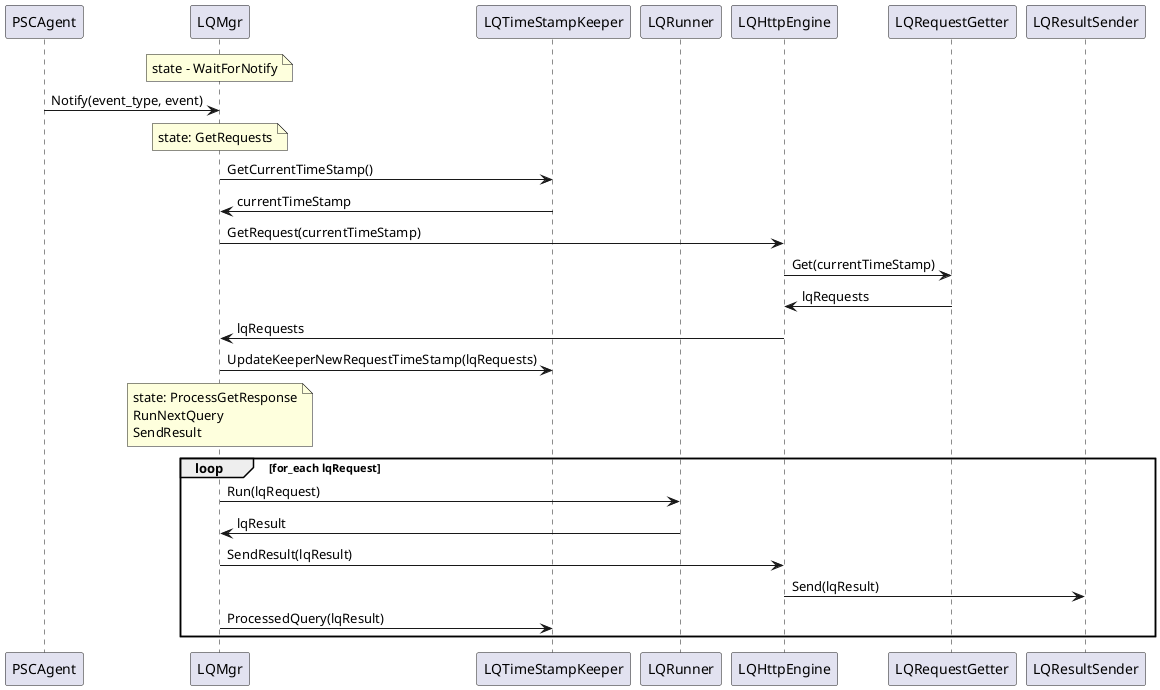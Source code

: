 @startuml
note over LQMgr: state - WaitForNotify
PSCAgent -> LQMgr: Notify(event_type, event)

note over LQMgr: state: GetRequests
LQMgr -> LQTimeStampKeeper: GetCurrentTimeStamp()
LQTimeStampKeeper -> LQMgr: currentTimeStamp

LQMgr -> LQHttpEngine: GetRequest(currentTimeStamp)
LQHttpEngine -> LQRequestGetter: Get(currentTimeStamp)
LQRequestGetter -> LQHttpEngine : lqRequests

LQHttpEngine -> LQMgr: lqRequests

LQMgr -> LQTimeStampKeeper : UpdateKeeperNewRequestTimeStamp(lqRequests)

note over LQMgr: state: ProcessGetResponse\nRunNextQuery\nSendResult
    loop for_each lqRequest
        LQMgr -> LQRunner: Run(lqRequest)
        LQRunner -> LQMgr : lqResult
        LQMgr -> LQHttpEngine : SendResult(lqResult)
        LQHttpEngine -> LQResultSender: Send(lqResult)
        LQMgr -> LQTimeStampKeeper : ProcessedQuery(lqResult)
    end

participant PSCAgent order 10
participant LQMgr order 20
participant LQTimeStampKeeper order 30
participant LQRunner order 40
participant LQHttpEngine order 50
participant LQRequestGetter order 60
participant LQResultSender order 70

@enduml